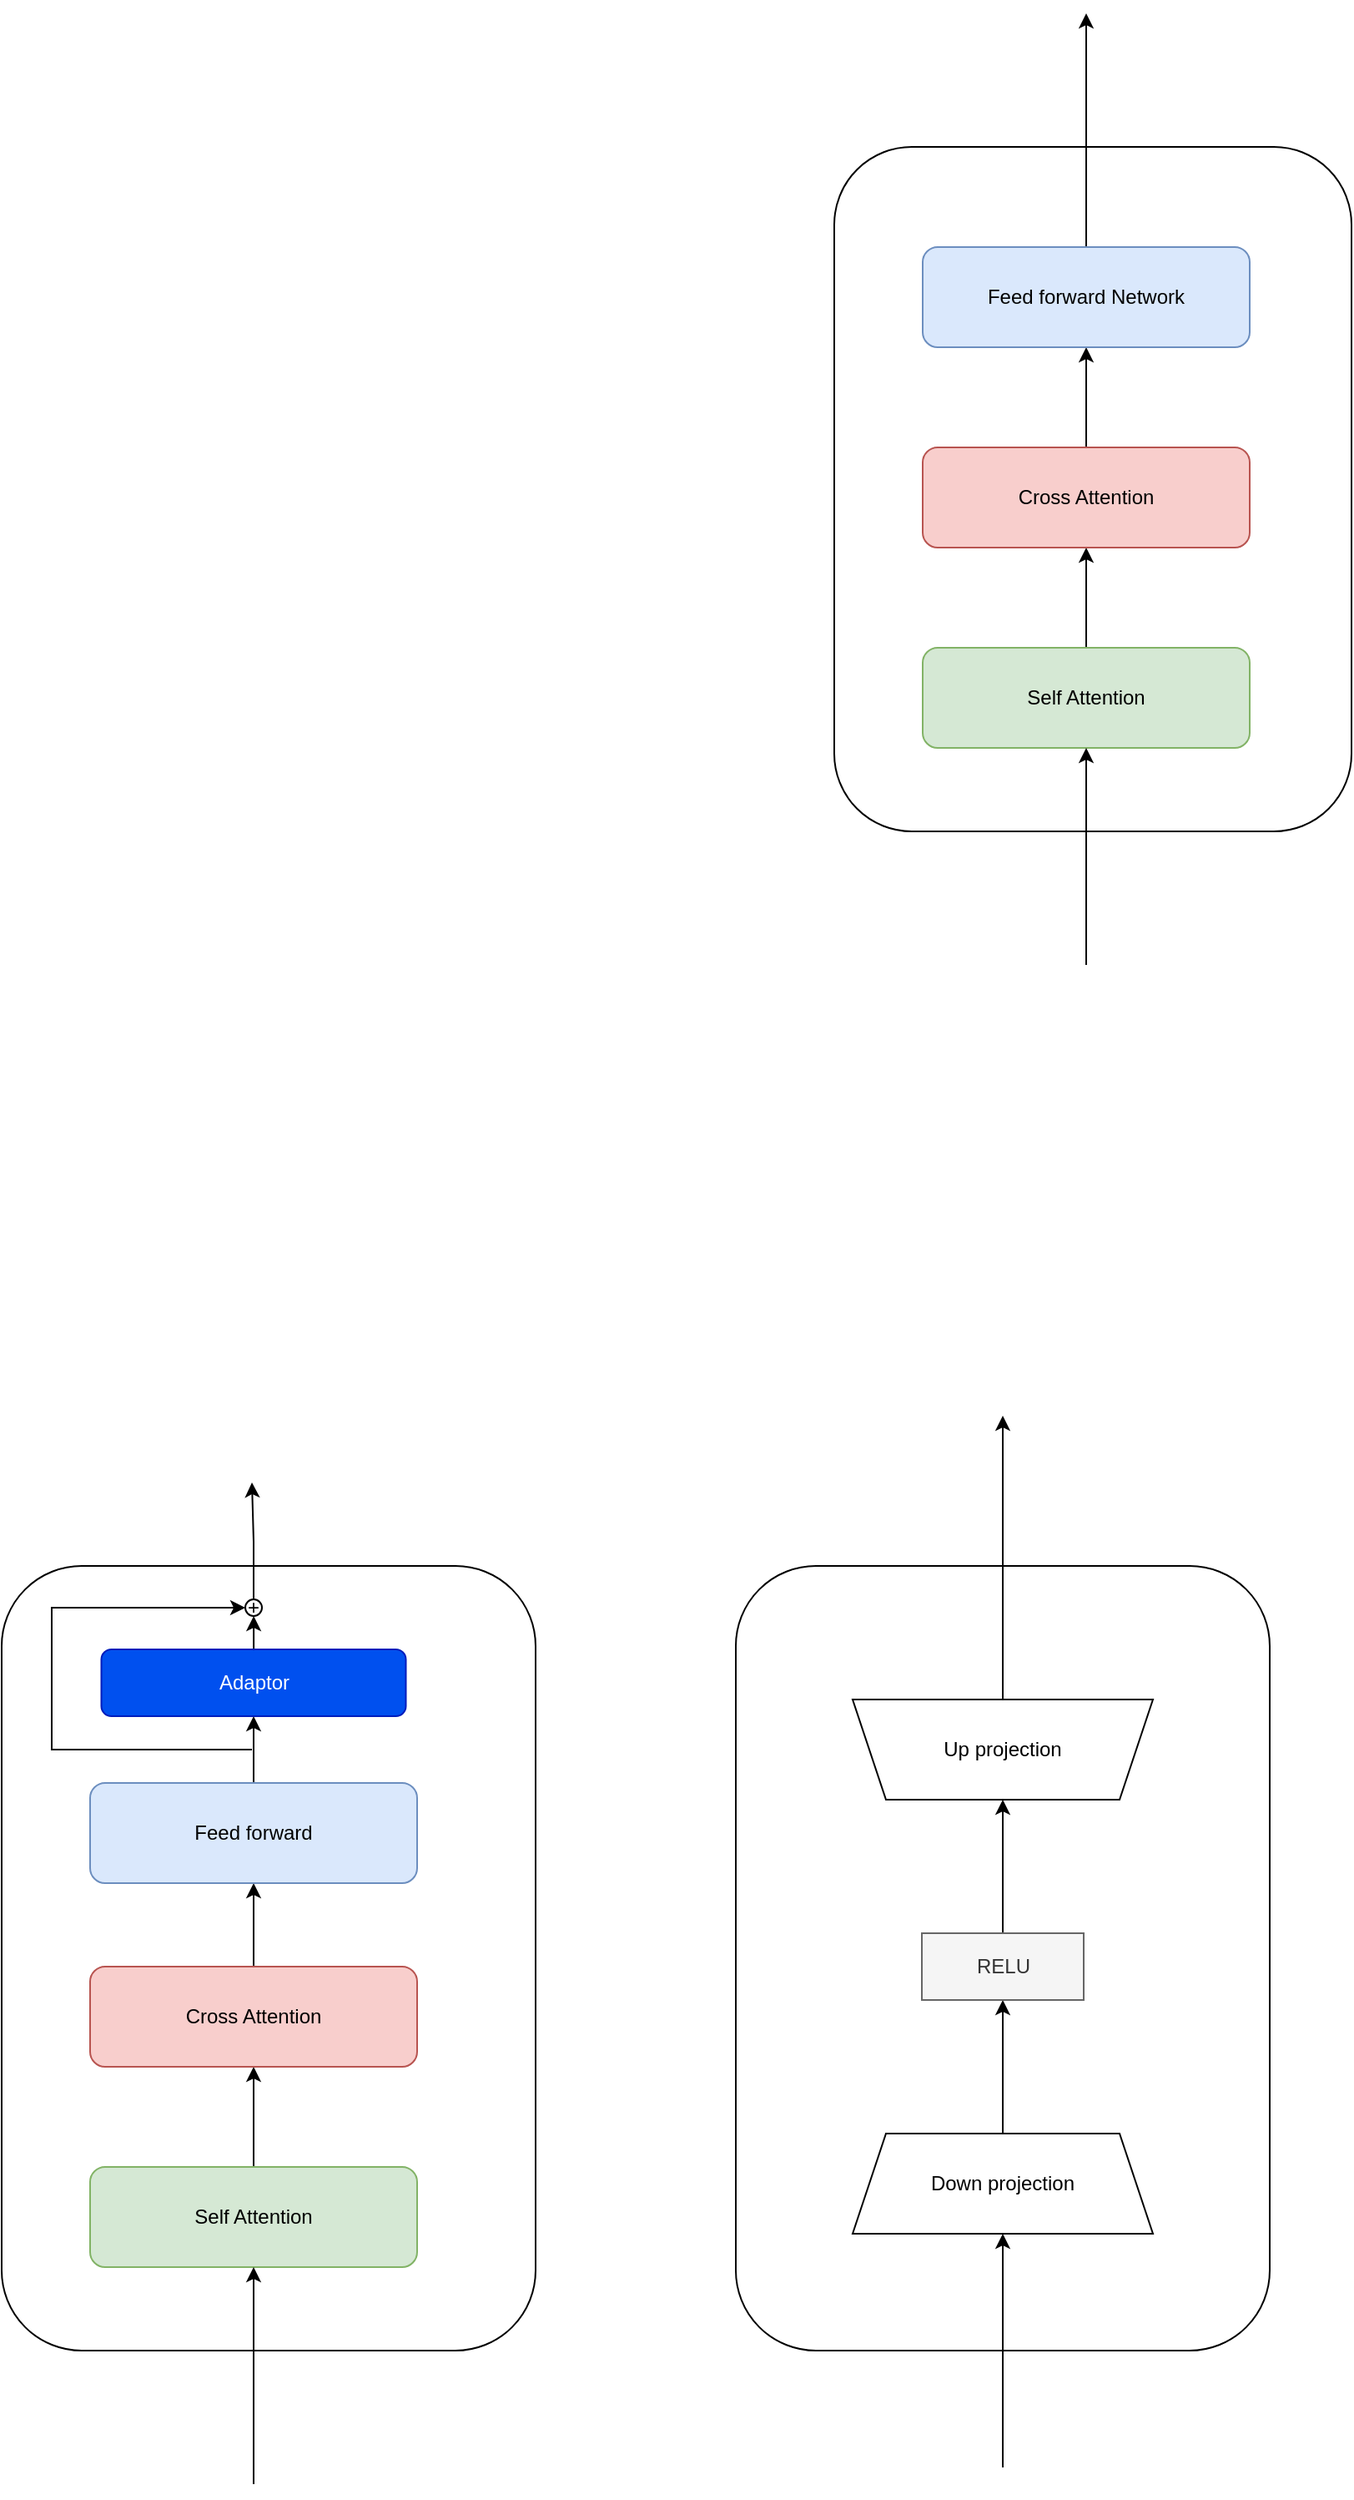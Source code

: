 <mxfile version="24.2.1" type="github">
  <diagram name="Page-1" id="VXjl9vDxlwx6784yo-qi">
    <mxGraphModel dx="2432" dy="893" grid="1" gridSize="10" guides="1" tooltips="1" connect="1" arrows="1" fold="1" page="1" pageScale="1" pageWidth="827" pageHeight="1169" math="0" shadow="0">
      <root>
        <mxCell id="0" />
        <mxCell id="1" parent="0" />
        <mxCell id="w_ae4oNYbUjGFQi2PLQw-1" value="" style="rounded=1;whiteSpace=wrap;html=1;" parent="1" vertex="1">
          <mxGeometry x="259" y="160" width="310" height="410" as="geometry" />
        </mxCell>
        <mxCell id="w_ae4oNYbUjGFQi2PLQw-5" style="edgeStyle=orthogonalEdgeStyle;rounded=0;orthogonalLoop=1;jettySize=auto;html=1;entryX=0.5;entryY=1;entryDx=0;entryDy=0;" parent="1" source="w_ae4oNYbUjGFQi2PLQw-2" target="w_ae4oNYbUjGFQi2PLQw-3" edge="1">
          <mxGeometry relative="1" as="geometry" />
        </mxCell>
        <mxCell id="w_ae4oNYbUjGFQi2PLQw-2" value="Self Attention" style="rounded=1;whiteSpace=wrap;html=1;fillColor=#d5e8d4;strokeColor=#82b366;" parent="1" vertex="1">
          <mxGeometry x="312" y="460" width="196" height="60" as="geometry" />
        </mxCell>
        <mxCell id="w_ae4oNYbUjGFQi2PLQw-6" style="edgeStyle=orthogonalEdgeStyle;rounded=0;orthogonalLoop=1;jettySize=auto;html=1;entryX=0.5;entryY=1;entryDx=0;entryDy=0;" parent="1" source="w_ae4oNYbUjGFQi2PLQw-3" target="w_ae4oNYbUjGFQi2PLQw-4" edge="1">
          <mxGeometry relative="1" as="geometry" />
        </mxCell>
        <mxCell id="w_ae4oNYbUjGFQi2PLQw-3" value="Cross Attention" style="rounded=1;whiteSpace=wrap;html=1;fillColor=#f8cecc;strokeColor=#b85450;" parent="1" vertex="1">
          <mxGeometry x="312" y="340" width="196" height="60" as="geometry" />
        </mxCell>
        <mxCell id="w_ae4oNYbUjGFQi2PLQw-9" style="edgeStyle=orthogonalEdgeStyle;rounded=0;orthogonalLoop=1;jettySize=auto;html=1;" parent="1" source="w_ae4oNYbUjGFQi2PLQw-4" edge="1">
          <mxGeometry relative="1" as="geometry">
            <mxPoint x="410" y="80" as="targetPoint" />
          </mxGeometry>
        </mxCell>
        <mxCell id="w_ae4oNYbUjGFQi2PLQw-4" value="Feed forward Network" style="rounded=1;whiteSpace=wrap;html=1;fillColor=#dae8fc;strokeColor=#6c8ebf;" parent="1" vertex="1">
          <mxGeometry x="312" y="220" width="196" height="60" as="geometry" />
        </mxCell>
        <mxCell id="w_ae4oNYbUjGFQi2PLQw-7" value="" style="endArrow=classic;html=1;rounded=0;entryX=0.5;entryY=1;entryDx=0;entryDy=0;" parent="1" target="w_ae4oNYbUjGFQi2PLQw-2" edge="1">
          <mxGeometry width="50" height="50" relative="1" as="geometry">
            <mxPoint x="410" y="650" as="sourcePoint" />
            <mxPoint x="440" y="370" as="targetPoint" />
          </mxGeometry>
        </mxCell>
        <mxCell id="xg--p2_k-tHuz6Lo-uCZ-1" value="" style="rounded=1;whiteSpace=wrap;html=1;" vertex="1" parent="1">
          <mxGeometry x="-240" y="1010" width="320" height="470" as="geometry" />
        </mxCell>
        <mxCell id="xg--p2_k-tHuz6Lo-uCZ-2" style="edgeStyle=orthogonalEdgeStyle;rounded=0;orthogonalLoop=1;jettySize=auto;html=1;entryX=0.5;entryY=1;entryDx=0;entryDy=0;" edge="1" parent="1" source="xg--p2_k-tHuz6Lo-uCZ-3" target="xg--p2_k-tHuz6Lo-uCZ-5">
          <mxGeometry relative="1" as="geometry" />
        </mxCell>
        <mxCell id="xg--p2_k-tHuz6Lo-uCZ-3" value="Self Attention" style="rounded=1;whiteSpace=wrap;html=1;fillColor=#d5e8d4;strokeColor=#82b366;" vertex="1" parent="1">
          <mxGeometry x="-187" y="1370" width="196" height="60" as="geometry" />
        </mxCell>
        <mxCell id="xg--p2_k-tHuz6Lo-uCZ-4" style="edgeStyle=orthogonalEdgeStyle;rounded=0;orthogonalLoop=1;jettySize=auto;html=1;entryX=0.5;entryY=1;entryDx=0;entryDy=0;" edge="1" parent="1" source="xg--p2_k-tHuz6Lo-uCZ-5" target="xg--p2_k-tHuz6Lo-uCZ-7">
          <mxGeometry relative="1" as="geometry" />
        </mxCell>
        <mxCell id="xg--p2_k-tHuz6Lo-uCZ-5" value="Cross Attention" style="rounded=1;whiteSpace=wrap;html=1;fillColor=#f8cecc;strokeColor=#b85450;" vertex="1" parent="1">
          <mxGeometry x="-187" y="1250" width="196" height="60" as="geometry" />
        </mxCell>
        <mxCell id="xg--p2_k-tHuz6Lo-uCZ-11" style="edgeStyle=orthogonalEdgeStyle;rounded=0;orthogonalLoop=1;jettySize=auto;html=1;entryX=0.5;entryY=1;entryDx=0;entryDy=0;" edge="1" parent="1" source="xg--p2_k-tHuz6Lo-uCZ-7" target="xg--p2_k-tHuz6Lo-uCZ-9">
          <mxGeometry relative="1" as="geometry" />
        </mxCell>
        <mxCell id="xg--p2_k-tHuz6Lo-uCZ-7" value="Feed forward" style="rounded=1;whiteSpace=wrap;html=1;fillColor=#dae8fc;strokeColor=#6c8ebf;" vertex="1" parent="1">
          <mxGeometry x="-187" y="1140" width="196" height="60" as="geometry" />
        </mxCell>
        <mxCell id="xg--p2_k-tHuz6Lo-uCZ-8" value="" style="endArrow=classic;html=1;rounded=0;entryX=0.5;entryY=1;entryDx=0;entryDy=0;" edge="1" parent="1" target="xg--p2_k-tHuz6Lo-uCZ-3">
          <mxGeometry width="50" height="50" relative="1" as="geometry">
            <mxPoint x="-89" y="1560" as="sourcePoint" />
            <mxPoint x="-59" y="1280" as="targetPoint" />
          </mxGeometry>
        </mxCell>
        <mxCell id="xg--p2_k-tHuz6Lo-uCZ-19" style="edgeStyle=orthogonalEdgeStyle;rounded=0;orthogonalLoop=1;jettySize=auto;html=1;entryX=0.5;entryY=1;entryDx=0;entryDy=0;" edge="1" parent="1" source="xg--p2_k-tHuz6Lo-uCZ-9" target="xg--p2_k-tHuz6Lo-uCZ-16">
          <mxGeometry relative="1" as="geometry" />
        </mxCell>
        <mxCell id="xg--p2_k-tHuz6Lo-uCZ-9" value="Adaptor" style="rounded=1;whiteSpace=wrap;html=1;fillColor=#0050ef;strokeColor=#001DBC;fontColor=#ffffff;" vertex="1" parent="1">
          <mxGeometry x="-180.25" y="1060" width="182.5" height="40" as="geometry" />
        </mxCell>
        <mxCell id="xg--p2_k-tHuz6Lo-uCZ-20" style="edgeStyle=orthogonalEdgeStyle;rounded=0;orthogonalLoop=1;jettySize=auto;html=1;" edge="1" parent="1" source="xg--p2_k-tHuz6Lo-uCZ-16">
          <mxGeometry relative="1" as="geometry">
            <mxPoint x="-90" y="960" as="targetPoint" />
          </mxGeometry>
        </mxCell>
        <mxCell id="xg--p2_k-tHuz6Lo-uCZ-16" value="+" style="ellipse;whiteSpace=wrap;html=1;aspect=fixed;" vertex="1" parent="1">
          <mxGeometry x="-94" y="1030" width="10" height="10" as="geometry" />
        </mxCell>
        <mxCell id="xg--p2_k-tHuz6Lo-uCZ-18" value="" style="endArrow=classic;html=1;rounded=0;entryX=0;entryY=0.5;entryDx=0;entryDy=0;" edge="1" parent="1" target="xg--p2_k-tHuz6Lo-uCZ-16">
          <mxGeometry width="50" height="50" relative="1" as="geometry">
            <mxPoint x="-90" y="1120" as="sourcePoint" />
            <mxPoint x="-90" y="1140" as="targetPoint" />
            <Array as="points">
              <mxPoint x="-210" y="1120" />
              <mxPoint x="-210" y="1035" />
            </Array>
          </mxGeometry>
        </mxCell>
        <mxCell id="xg--p2_k-tHuz6Lo-uCZ-23" value="" style="rounded=1;whiteSpace=wrap;html=1;" vertex="1" parent="1">
          <mxGeometry x="200" y="1010" width="320" height="470" as="geometry" />
        </mxCell>
        <mxCell id="xg--p2_k-tHuz6Lo-uCZ-28" style="edgeStyle=orthogonalEdgeStyle;rounded=0;orthogonalLoop=1;jettySize=auto;html=1;entryX=0.5;entryY=1;entryDx=0;entryDy=0;" edge="1" parent="1" source="xg--p2_k-tHuz6Lo-uCZ-24" target="xg--p2_k-tHuz6Lo-uCZ-25">
          <mxGeometry relative="1" as="geometry" />
        </mxCell>
        <mxCell id="xg--p2_k-tHuz6Lo-uCZ-24" value="Down projection" style="shape=trapezoid;perimeter=trapezoidPerimeter;whiteSpace=wrap;html=1;fixedSize=1;" vertex="1" parent="1">
          <mxGeometry x="270" y="1350" width="180" height="60" as="geometry" />
        </mxCell>
        <mxCell id="xg--p2_k-tHuz6Lo-uCZ-29" style="edgeStyle=orthogonalEdgeStyle;rounded=0;orthogonalLoop=1;jettySize=auto;html=1;" edge="1" parent="1" source="xg--p2_k-tHuz6Lo-uCZ-25" target="xg--p2_k-tHuz6Lo-uCZ-26">
          <mxGeometry relative="1" as="geometry" />
        </mxCell>
        <mxCell id="xg--p2_k-tHuz6Lo-uCZ-25" value="RELU" style="rounded=0;whiteSpace=wrap;html=1;fillColor=#f5f5f5;strokeColor=#666666;fontColor=#333333;" vertex="1" parent="1">
          <mxGeometry x="311.5" y="1230" width="97" height="40" as="geometry" />
        </mxCell>
        <mxCell id="xg--p2_k-tHuz6Lo-uCZ-30" style="edgeStyle=orthogonalEdgeStyle;rounded=0;orthogonalLoop=1;jettySize=auto;html=1;" edge="1" parent="1" source="xg--p2_k-tHuz6Lo-uCZ-26">
          <mxGeometry relative="1" as="geometry">
            <mxPoint x="360" y="920" as="targetPoint" />
          </mxGeometry>
        </mxCell>
        <mxCell id="xg--p2_k-tHuz6Lo-uCZ-26" value="" style="shape=trapezoid;perimeter=trapezoidPerimeter;whiteSpace=wrap;html=1;fixedSize=1;rotation=-180;" vertex="1" parent="1">
          <mxGeometry x="270" y="1090" width="180" height="60" as="geometry" />
        </mxCell>
        <mxCell id="xg--p2_k-tHuz6Lo-uCZ-27" value="" style="endArrow=classic;html=1;rounded=0;entryX=0.5;entryY=1;entryDx=0;entryDy=0;" edge="1" parent="1" target="xg--p2_k-tHuz6Lo-uCZ-24">
          <mxGeometry width="50" height="50" relative="1" as="geometry">
            <mxPoint x="360" y="1550" as="sourcePoint" />
            <mxPoint x="290" y="1260" as="targetPoint" />
          </mxGeometry>
        </mxCell>
        <mxCell id="xg--p2_k-tHuz6Lo-uCZ-31" value="Up projection" style="text;html=1;align=center;verticalAlign=middle;whiteSpace=wrap;rounded=0;" vertex="1" parent="1">
          <mxGeometry x="320" y="1105" width="80" height="30" as="geometry" />
        </mxCell>
      </root>
    </mxGraphModel>
  </diagram>
</mxfile>
